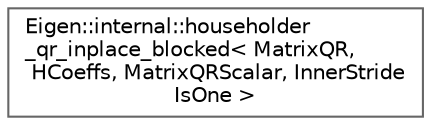 digraph "类继承关系图"
{
 // LATEX_PDF_SIZE
  bgcolor="transparent";
  edge [fontname=Helvetica,fontsize=10,labelfontname=Helvetica,labelfontsize=10];
  node [fontname=Helvetica,fontsize=10,shape=box,height=0.2,width=0.4];
  rankdir="LR";
  Node0 [id="Node000000",label="Eigen::internal::householder\l_qr_inplace_blocked\< MatrixQR,\l HCoeffs, MatrixQRScalar, InnerStride\lIsOne \>",height=0.2,width=0.4,color="grey40", fillcolor="white", style="filled",URL="$struct_eigen_1_1internal_1_1householder__qr__inplace__blocked.html",tooltip=" "];
}
